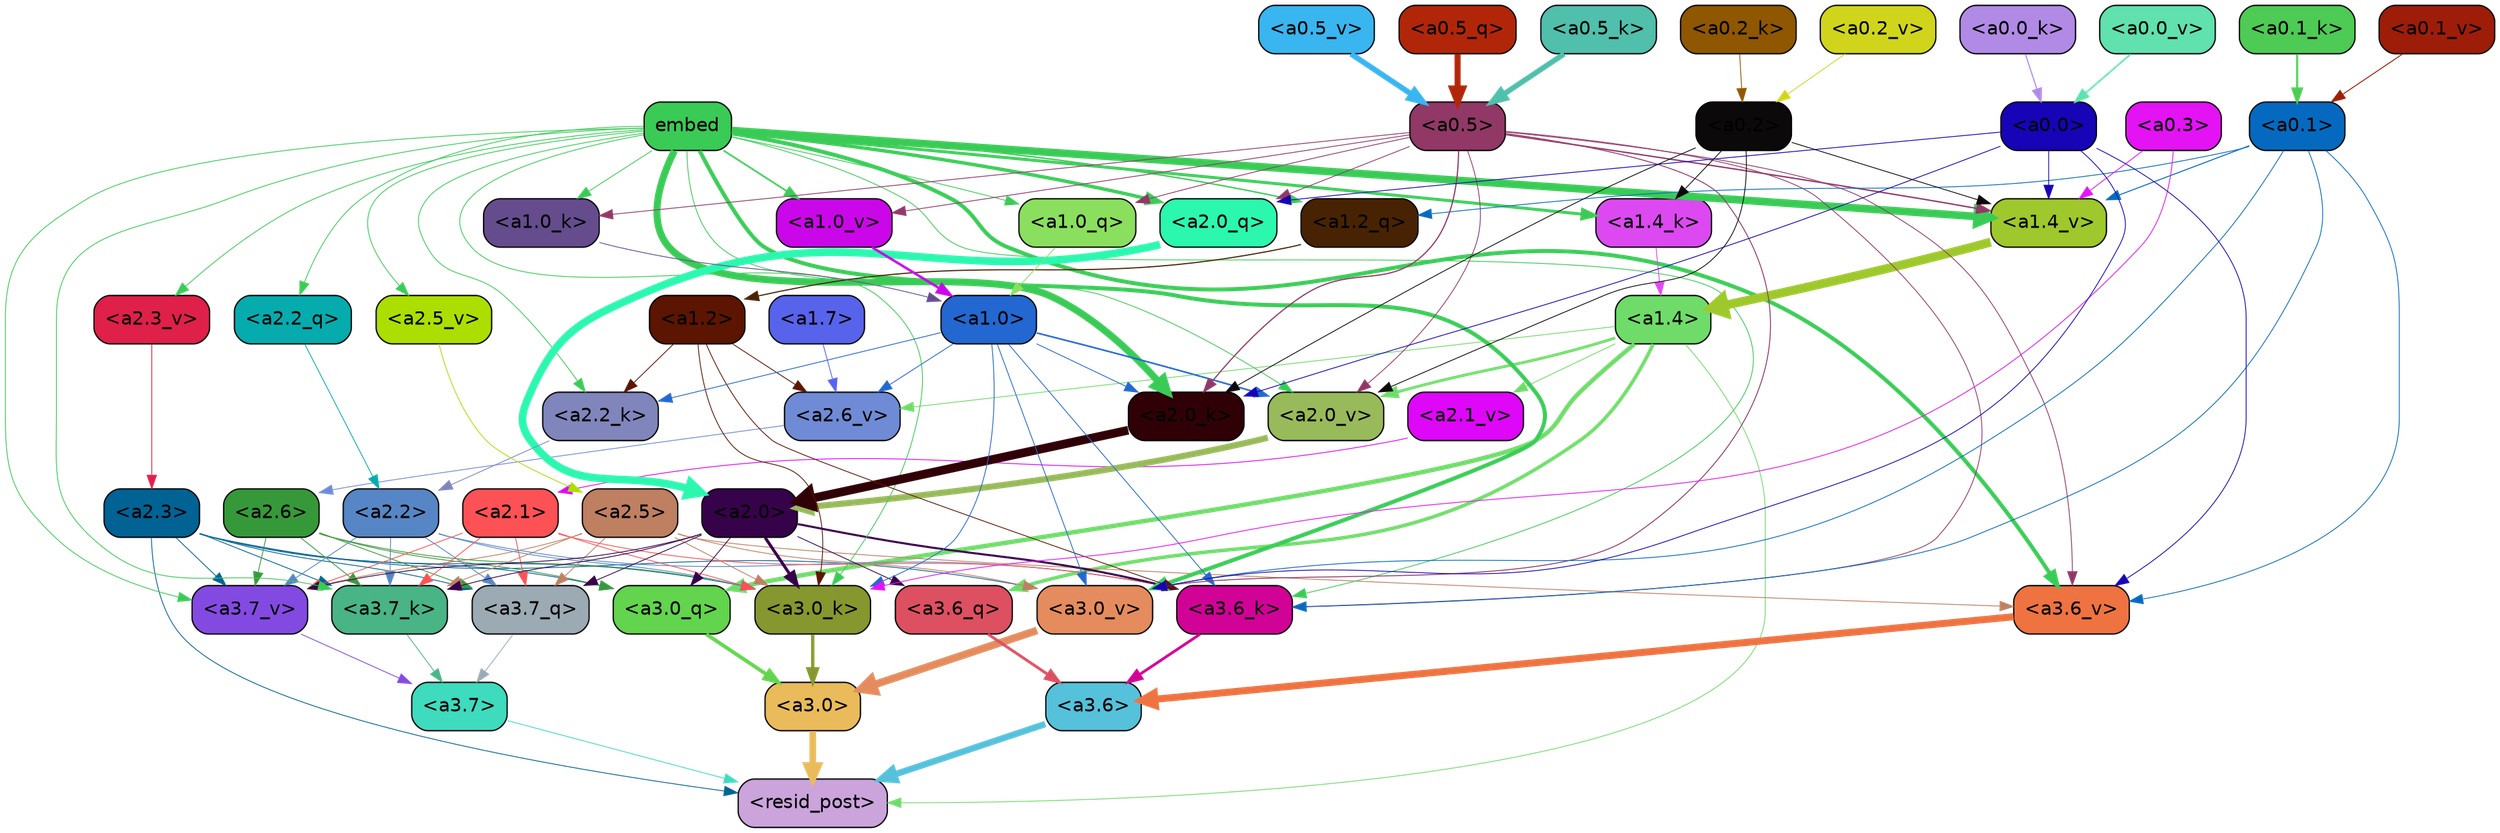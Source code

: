 strict digraph "" {
	graph [bgcolor=transparent,
		layout=dot,
		overlap=false,
		splines=true
	];
	"<a3.7>"	[color=black,
		fillcolor="#3edbbe",
		fontname=Helvetica,
		shape=box,
		style="filled, rounded"];
	"<resid_post>"	[color=black,
		fillcolor="#cba4db",
		fontname=Helvetica,
		shape=box,
		style="filled, rounded"];
	"<a3.7>" -> "<resid_post>"	[color="#3edbbe",
		penwidth=0.6];
	"<a3.6>"	[color=black,
		fillcolor="#55c1db",
		fontname=Helvetica,
		shape=box,
		style="filled, rounded"];
	"<a3.6>" -> "<resid_post>"	[color="#55c1db",
		penwidth=4.753257989883423];
	"<a3.0>"	[color=black,
		fillcolor="#e9bb5a",
		fontname=Helvetica,
		shape=box,
		style="filled, rounded"];
	"<a3.0>" -> "<resid_post>"	[color="#e9bb5a",
		penwidth=4.90053927898407];
	"<a2.3>"	[color=black,
		fillcolor="#016294",
		fontname=Helvetica,
		shape=box,
		style="filled, rounded"];
	"<a2.3>" -> "<resid_post>"	[color="#016294",
		penwidth=0.6];
	"<a3.7_q>"	[color=black,
		fillcolor="#9baab3",
		fontname=Helvetica,
		shape=box,
		style="filled, rounded"];
	"<a2.3>" -> "<a3.7_q>"	[color="#016294",
		penwidth=0.6];
	"<a3.0_q>"	[color=black,
		fillcolor="#62d44d",
		fontname=Helvetica,
		shape=box,
		style="filled, rounded"];
	"<a2.3>" -> "<a3.0_q>"	[color="#016294",
		penwidth=0.6];
	"<a3.7_k>"	[color=black,
		fillcolor="#49b486",
		fontname=Helvetica,
		shape=box,
		style="filled, rounded"];
	"<a2.3>" -> "<a3.7_k>"	[color="#016294",
		penwidth=0.6];
	"<a3.0_k>"	[color=black,
		fillcolor="#85972e",
		fontname=Helvetica,
		shape=box,
		style="filled, rounded"];
	"<a2.3>" -> "<a3.0_k>"	[color="#016294",
		penwidth=0.6];
	"<a3.7_v>"	[color=black,
		fillcolor="#834ae2",
		fontname=Helvetica,
		shape=box,
		style="filled, rounded"];
	"<a2.3>" -> "<a3.7_v>"	[color="#016294",
		penwidth=0.6];
	"<a3.0_v>"	[color=black,
		fillcolor="#e58c5e",
		fontname=Helvetica,
		shape=box,
		style="filled, rounded"];
	"<a2.3>" -> "<a3.0_v>"	[color="#016294",
		penwidth=0.6];
	"<a1.4>"	[color=black,
		fillcolor="#6fdc69",
		fontname=Helvetica,
		shape=box,
		style="filled, rounded"];
	"<a1.4>" -> "<resid_post>"	[color="#6fdc69",
		penwidth=0.6];
	"<a3.6_q>"	[color=black,
		fillcolor="#dd5061",
		fontname=Helvetica,
		shape=box,
		style="filled, rounded"];
	"<a1.4>" -> "<a3.6_q>"	[color="#6fdc69",
		penwidth=2.6043437719345093];
	"<a1.4>" -> "<a3.0_q>"	[color="#6fdc69",
		penwidth=3.2779015004634857];
	"<a2.6_v>"	[color=black,
		fillcolor="#6f8bd6",
		fontname=Helvetica,
		shape=box,
		style="filled, rounded"];
	"<a1.4>" -> "<a2.6_v>"	[color="#6fdc69",
		penwidth=0.6];
	"<a2.1_v>"	[color=black,
		fillcolor="#de07f8",
		fontname=Helvetica,
		shape=box,
		style="filled, rounded"];
	"<a1.4>" -> "<a2.1_v>"	[color="#6fdc69",
		penwidth=0.6];
	"<a2.0_v>"	[color=black,
		fillcolor="#98ba5a",
		fontname=Helvetica,
		shape=box,
		style="filled, rounded"];
	"<a1.4>" -> "<a2.0_v>"	[color="#6fdc69",
		penwidth=2.089712530374527];
	"<a3.7_q>" -> "<a3.7>"	[color="#9baab3",
		penwidth=0.6];
	"<a3.6_q>" -> "<a3.6>"	[color="#dd5061",
		penwidth=2.091020345687866];
	"<a3.0_q>" -> "<a3.0>"	[color="#62d44d",
		penwidth=2.7421876192092896];
	"<a3.7_k>" -> "<a3.7>"	[color="#49b486",
		penwidth=0.6];
	"<a3.6_k>"	[color=black,
		fillcolor="#d10296",
		fontname=Helvetica,
		shape=box,
		style="filled, rounded"];
	"<a3.6_k>" -> "<a3.6>"	[color="#d10296",
		penwidth=2.048597991466522];
	"<a3.0_k>" -> "<a3.0>"	[color="#85972e",
		penwidth=2.476402521133423];
	"<a3.7_v>" -> "<a3.7>"	[color="#834ae2",
		penwidth=0.6];
	"<a3.6_v>"	[color=black,
		fillcolor="#ee7341",
		fontname=Helvetica,
		shape=box,
		style="filled, rounded"];
	"<a3.6_v>" -> "<a3.6>"	[color="#ee7341",
		penwidth=5.2550448179244995];
	"<a3.0_v>" -> "<a3.0>"	[color="#e58c5e",
		penwidth=5.652270674705505];
	"<a2.6>"	[color=black,
		fillcolor="#369939",
		fontname=Helvetica,
		shape=box,
		style="filled, rounded"];
	"<a2.6>" -> "<a3.7_q>"	[color="#369939",
		penwidth=0.6];
	"<a2.6>" -> "<a3.0_q>"	[color="#369939",
		penwidth=0.6];
	"<a2.6>" -> "<a3.7_k>"	[color="#369939",
		penwidth=0.6];
	"<a2.6>" -> "<a3.0_k>"	[color="#369939",
		penwidth=0.6];
	"<a2.6>" -> "<a3.7_v>"	[color="#369939",
		penwidth=0.6];
	"<a2.5>"	[color=black,
		fillcolor="#bf7f61",
		fontname=Helvetica,
		shape=box,
		style="filled, rounded"];
	"<a2.5>" -> "<a3.7_q>"	[color="#bf7f61",
		penwidth=0.6];
	"<a2.5>" -> "<a3.7_k>"	[color="#bf7f61",
		penwidth=0.6];
	"<a2.5>" -> "<a3.0_k>"	[color="#bf7f61",
		penwidth=0.6];
	"<a2.5>" -> "<a3.7_v>"	[color="#bf7f61",
		penwidth=0.6];
	"<a2.5>" -> "<a3.6_v>"	[color="#bf7f61",
		penwidth=0.6];
	"<a2.5>" -> "<a3.0_v>"	[color="#bf7f61",
		penwidth=0.6];
	"<a2.2>"	[color=black,
		fillcolor="#5686c5",
		fontname=Helvetica,
		shape=box,
		style="filled, rounded"];
	"<a2.2>" -> "<a3.7_q>"	[color="#5686c5",
		penwidth=0.6];
	"<a2.2>" -> "<a3.7_k>"	[color="#5686c5",
		penwidth=0.6];
	"<a2.2>" -> "<a3.6_k>"	[color="#5686c5",
		penwidth=0.6];
	"<a2.2>" -> "<a3.0_k>"	[color="#5686c5",
		penwidth=0.6];
	"<a2.2>" -> "<a3.7_v>"	[color="#5686c5",
		penwidth=0.6];
	"<a2.1>"	[color=black,
		fillcolor="#fc5155",
		fontname=Helvetica,
		shape=box,
		style="filled, rounded"];
	"<a2.1>" -> "<a3.7_q>"	[color="#fc5155",
		penwidth=0.6];
	"<a2.1>" -> "<a3.7_k>"	[color="#fc5155",
		penwidth=0.6];
	"<a2.1>" -> "<a3.6_k>"	[color="#fc5155",
		penwidth=0.6];
	"<a2.1>" -> "<a3.0_k>"	[color="#fc5155",
		penwidth=0.6];
	"<a2.1>" -> "<a3.7_v>"	[color="#fc5155",
		penwidth=0.6];
	"<a2.0>"	[color=black,
		fillcolor="#360249",
		fontname=Helvetica,
		shape=box,
		style="filled, rounded"];
	"<a2.0>" -> "<a3.7_q>"	[color="#360249",
		penwidth=0.6];
	"<a2.0>" -> "<a3.6_q>"	[color="#360249",
		penwidth=0.6];
	"<a2.0>" -> "<a3.0_q>"	[color="#360249",
		penwidth=0.6];
	"<a2.0>" -> "<a3.7_k>"	[color="#360249",
		penwidth=0.6];
	"<a2.0>" -> "<a3.6_k>"	[color="#360249",
		penwidth=1.5290023684501648];
	"<a2.0>" -> "<a3.0_k>"	[color="#360249",
		penwidth=2.2551413774490356];
	"<a2.0>" -> "<a3.7_v>"	[color="#360249",
		penwidth=0.6];
	embed	[color=black,
		fillcolor="#3acb56",
		fontname=Helvetica,
		shape=box,
		style="filled, rounded"];
	embed -> "<a3.7_k>"	[color="#3acb56",
		penwidth=0.6];
	embed -> "<a3.6_k>"	[color="#3acb56",
		penwidth=0.6];
	embed -> "<a3.0_k>"	[color="#3acb56",
		penwidth=0.6];
	embed -> "<a3.7_v>"	[color="#3acb56",
		penwidth=0.6];
	embed -> "<a3.6_v>"	[color="#3acb56",
		penwidth=2.9556376338005066];
	embed -> "<a3.0_v>"	[color="#3acb56",
		penwidth=2.972973108291626];
	"<a2.2_q>"	[color=black,
		fillcolor="#06abae",
		fontname=Helvetica,
		shape=box,
		style="filled, rounded"];
	embed -> "<a2.2_q>"	[color="#3acb56",
		penwidth=0.6];
	"<a2.0_q>"	[color=black,
		fillcolor="#2bf7af",
		fontname=Helvetica,
		shape=box,
		style="filled, rounded"];
	embed -> "<a2.0_q>"	[color="#3acb56",
		penwidth=2.540744114667177];
	"<a2.2_k>"	[color=black,
		fillcolor="#8085bb",
		fontname=Helvetica,
		shape=box,
		style="filled, rounded"];
	embed -> "<a2.2_k>"	[color="#3acb56",
		penwidth=0.6];
	"<a2.0_k>"	[color=black,
		fillcolor="#2f0107",
		fontname=Helvetica,
		shape=box,
		style="filled, rounded"];
	embed -> "<a2.0_k>"	[color="#3acb56",
		penwidth=5.233989953994751];
	"<a2.5_v>"	[color=black,
		fillcolor="#acdf01",
		fontname=Helvetica,
		shape=box,
		style="filled, rounded"];
	embed -> "<a2.5_v>"	[color="#3acb56",
		penwidth=0.6];
	"<a2.3_v>"	[color=black,
		fillcolor="#df2049",
		fontname=Helvetica,
		shape=box,
		style="filled, rounded"];
	embed -> "<a2.3_v>"	[color="#3acb56",
		penwidth=0.6];
	embed -> "<a2.0_v>"	[color="#3acb56",
		penwidth=0.6];
	"<a1.2_q>"	[color=black,
		fillcolor="#472304",
		fontname=Helvetica,
		shape=box,
		style="filled, rounded"];
	embed -> "<a1.2_q>"	[color="#3acb56",
		penwidth=1.0232882499694824];
	"<a1.0_q>"	[color=black,
		fillcolor="#8bdf5e",
		fontname=Helvetica,
		shape=box,
		style="filled, rounded"];
	embed -> "<a1.0_q>"	[color="#3acb56",
		penwidth=0.6];
	"<a1.4_k>"	[color=black,
		fillcolor="#dc49f0",
		fontname=Helvetica,
		shape=box,
		style="filled, rounded"];
	embed -> "<a1.4_k>"	[color="#3acb56",
		penwidth=2.181154489517212];
	"<a1.0_k>"	[color=black,
		fillcolor="#654c8d",
		fontname=Helvetica,
		shape=box,
		style="filled, rounded"];
	embed -> "<a1.0_k>"	[color="#3acb56",
		penwidth=0.6];
	"<a1.4_v>"	[color=black,
		fillcolor="#9ec82b",
		fontname=Helvetica,
		shape=box,
		style="filled, rounded"];
	embed -> "<a1.4_v>"	[color="#3acb56",
		penwidth=5.707561254501343];
	"<a1.0_v>"	[color=black,
		fillcolor="#ca07e8",
		fontname=Helvetica,
		shape=box,
		style="filled, rounded"];
	embed -> "<a1.0_v>"	[color="#3acb56",
		penwidth=1.26310396194458];
	"<a1.2>"	[color=black,
		fillcolor="#5b1500",
		fontname=Helvetica,
		shape=box,
		style="filled, rounded"];
	"<a1.2>" -> "<a3.6_k>"	[color="#5b1500",
		penwidth=0.6];
	"<a1.2>" -> "<a3.0_k>"	[color="#5b1500",
		penwidth=0.6];
	"<a1.2>" -> "<a2.2_k>"	[color="#5b1500",
		penwidth=0.6];
	"<a1.2>" -> "<a2.6_v>"	[color="#5b1500",
		penwidth=0.6];
	"<a1.0>"	[color=black,
		fillcolor="#2367d0",
		fontname=Helvetica,
		shape=box,
		style="filled, rounded"];
	"<a1.0>" -> "<a3.6_k>"	[color="#2367d0",
		penwidth=0.6];
	"<a1.0>" -> "<a3.0_k>"	[color="#2367d0",
		penwidth=0.6];
	"<a1.0>" -> "<a3.0_v>"	[color="#2367d0",
		penwidth=0.6];
	"<a1.0>" -> "<a2.2_k>"	[color="#2367d0",
		penwidth=0.6];
	"<a1.0>" -> "<a2.0_k>"	[color="#2367d0",
		penwidth=0.6];
	"<a1.0>" -> "<a2.6_v>"	[color="#2367d0",
		penwidth=0.6];
	"<a1.0>" -> "<a2.0_v>"	[color="#2367d0",
		penwidth=1.1915444135665894];
	"<a0.5>"	[color=black,
		fillcolor="#913866",
		fontname=Helvetica,
		shape=box,
		style="filled, rounded"];
	"<a0.5>" -> "<a3.6_k>"	[color="#913866",
		penwidth=0.6];
	"<a0.5>" -> "<a3.6_v>"	[color="#913866",
		penwidth=0.6];
	"<a0.5>" -> "<a3.0_v>"	[color="#913866",
		penwidth=0.6790935099124908];
	"<a0.5>" -> "<a2.0_q>"	[color="#913866",
		penwidth=0.6];
	"<a0.5>" -> "<a2.0_k>"	[color="#913866",
		penwidth=0.8868831396102905];
	"<a0.5>" -> "<a2.0_v>"	[color="#913866",
		penwidth=0.6];
	"<a0.5>" -> "<a1.0_q>"	[color="#913866",
		penwidth=0.6];
	"<a0.5>" -> "<a1.0_k>"	[color="#913866",
		penwidth=0.6];
	"<a0.5>" -> "<a1.4_v>"	[color="#913866",
		penwidth=1.0242966413497925];
	"<a0.5>" -> "<a1.0_v>"	[color="#913866",
		penwidth=0.6];
	"<a0.1>"	[color=black,
		fillcolor="#056abf",
		fontname=Helvetica,
		shape=box,
		style="filled, rounded"];
	"<a0.1>" -> "<a3.6_k>"	[color="#056abf",
		penwidth=0.6];
	"<a0.1>" -> "<a3.6_v>"	[color="#056abf",
		penwidth=0.6];
	"<a0.1>" -> "<a3.0_v>"	[color="#056abf",
		penwidth=0.6];
	"<a0.1>" -> "<a1.2_q>"	[color="#056abf",
		penwidth=0.6];
	"<a0.1>" -> "<a1.4_v>"	[color="#056abf",
		penwidth=0.7291159629821777];
	"<a0.3>"	[color=black,
		fillcolor="#e313f4",
		fontname=Helvetica,
		shape=box,
		style="filled, rounded"];
	"<a0.3>" -> "<a3.0_k>"	[color="#e313f4",
		penwidth=0.6];
	"<a0.3>" -> "<a1.4_v>"	[color="#e313f4",
		penwidth=0.6];
	"<a0.0>"	[color=black,
		fillcolor="#1604b6",
		fontname=Helvetica,
		shape=box,
		style="filled, rounded"];
	"<a0.0>" -> "<a3.6_v>"	[color="#1604b6",
		penwidth=0.6];
	"<a0.0>" -> "<a3.0_v>"	[color="#1604b6",
		penwidth=0.6];
	"<a0.0>" -> "<a2.0_q>"	[color="#1604b6",
		penwidth=0.6];
	"<a0.0>" -> "<a2.0_k>"	[color="#1604b6",
		penwidth=0.6];
	"<a0.0>" -> "<a1.4_v>"	[color="#1604b6",
		penwidth=0.6];
	"<a2.2_q>" -> "<a2.2>"	[color="#06abae",
		penwidth=0.6];
	"<a2.0_q>" -> "<a2.0>"	[color="#2bf7af",
		penwidth=5.6763341426849365];
	"<a2.2_k>" -> "<a2.2>"	[color="#8085bb",
		penwidth=0.6];
	"<a2.0_k>" -> "<a2.0>"	[color="#2f0107",
		penwidth=6.450865745544434];
	"<a2.6_v>" -> "<a2.6>"	[color="#6f8bd6",
		penwidth=0.6];
	"<a2.5_v>" -> "<a2.5>"	[color="#acdf01",
		penwidth=0.6];
	"<a2.3_v>" -> "<a2.3>"	[color="#df2049",
		penwidth=0.6];
	"<a2.1_v>" -> "<a2.1>"	[color="#de07f8",
		penwidth=0.6];
	"<a2.0_v>" -> "<a2.0>"	[color="#98ba5a",
		penwidth=4.569358706474304];
	"<a0.2>"	[color=black,
		fillcolor="#0c090a",
		fontname=Helvetica,
		shape=box,
		style="filled, rounded"];
	"<a0.2>" -> "<a2.0_k>"	[color="#0c090a",
		penwidth=0.6];
	"<a0.2>" -> "<a2.0_v>"	[color="#0c090a",
		penwidth=0.6];
	"<a0.2>" -> "<a1.4_k>"	[color="#0c090a",
		penwidth=0.6];
	"<a0.2>" -> "<a1.4_v>"	[color="#0c090a",
		penwidth=0.6];
	"<a1.7>"	[color=black,
		fillcolor="#5863ec",
		fontname=Helvetica,
		shape=box,
		style="filled, rounded"];
	"<a1.7>" -> "<a2.6_v>"	[color="#5863ec",
		penwidth=0.6];
	"<a1.2_q>" -> "<a1.2>"	[color="#472304",
		penwidth=0.8473789691925049];
	"<a1.0_q>" -> "<a1.0>"	[color="#8bdf5e",
		penwidth=0.6];
	"<a1.4_k>" -> "<a1.4>"	[color="#dc49f0",
		penwidth=0.6];
	"<a1.0_k>" -> "<a1.0>"	[color="#654c8d",
		penwidth=0.6];
	"<a1.4_v>" -> "<a1.4>"	[color="#9ec82b",
		penwidth=6.609479665756226];
	"<a1.0_v>" -> "<a1.0>"	[color="#ca07e8",
		penwidth=1.862385869026184];
	"<a0.5_q>"	[color=black,
		fillcolor="#b12609",
		fontname=Helvetica,
		shape=box,
		style="filled, rounded"];
	"<a0.5_q>" -> "<a0.5>"	[color="#b12609",
		penwidth=4.525571644306183];
	"<a0.5_k>"	[color=black,
		fillcolor="#50bfab",
		fontname=Helvetica,
		shape=box,
		style="filled, rounded"];
	"<a0.5_k>" -> "<a0.5>"	[color="#50bfab",
		penwidth=3.994816780090332];
	"<a0.2_k>"	[color=black,
		fillcolor="#8f5701",
		fontname=Helvetica,
		shape=box,
		style="filled, rounded"];
	"<a0.2_k>" -> "<a0.2>"	[color="#8f5701",
		penwidth=0.6];
	"<a0.1_k>"	[color=black,
		fillcolor="#4dcb54",
		fontname=Helvetica,
		shape=box,
		style="filled, rounded"];
	"<a0.1_k>" -> "<a0.1>"	[color="#4dcb54",
		penwidth=1.5859735012054443];
	"<a0.0_k>"	[color=black,
		fillcolor="#b18ae6",
		fontname=Helvetica,
		shape=box,
		style="filled, rounded"];
	"<a0.0_k>" -> "<a0.0>"	[color="#b18ae6",
		penwidth=0.8134422302246094];
	"<a0.5_v>"	[color=black,
		fillcolor="#39b5f0",
		fontname=Helvetica,
		shape=box,
		style="filled, rounded"];
	"<a0.5_v>" -> "<a0.5>"	[color="#39b5f0",
		penwidth=4.101986527442932];
	"<a0.2_v>"	[color=black,
		fillcolor="#d0d51c",
		fontname=Helvetica,
		shape=box,
		style="filled, rounded"];
	"<a0.2_v>" -> "<a0.2>"	[color="#d0d51c",
		penwidth=0.6];
	"<a0.1_v>"	[color=black,
		fillcolor="#9d1d09",
		fontname=Helvetica,
		shape=box,
		style="filled, rounded"];
	"<a0.1_v>" -> "<a0.1>"	[color="#9d1d09",
		penwidth=0.6931805610656738];
	"<a0.0_v>"	[color=black,
		fillcolor="#60e1ae",
		fontname=Helvetica,
		shape=box,
		style="filled, rounded"];
	"<a0.0_v>" -> "<a0.0>"	[color="#60e1ae",
		penwidth=1.2705905437469482];
}
